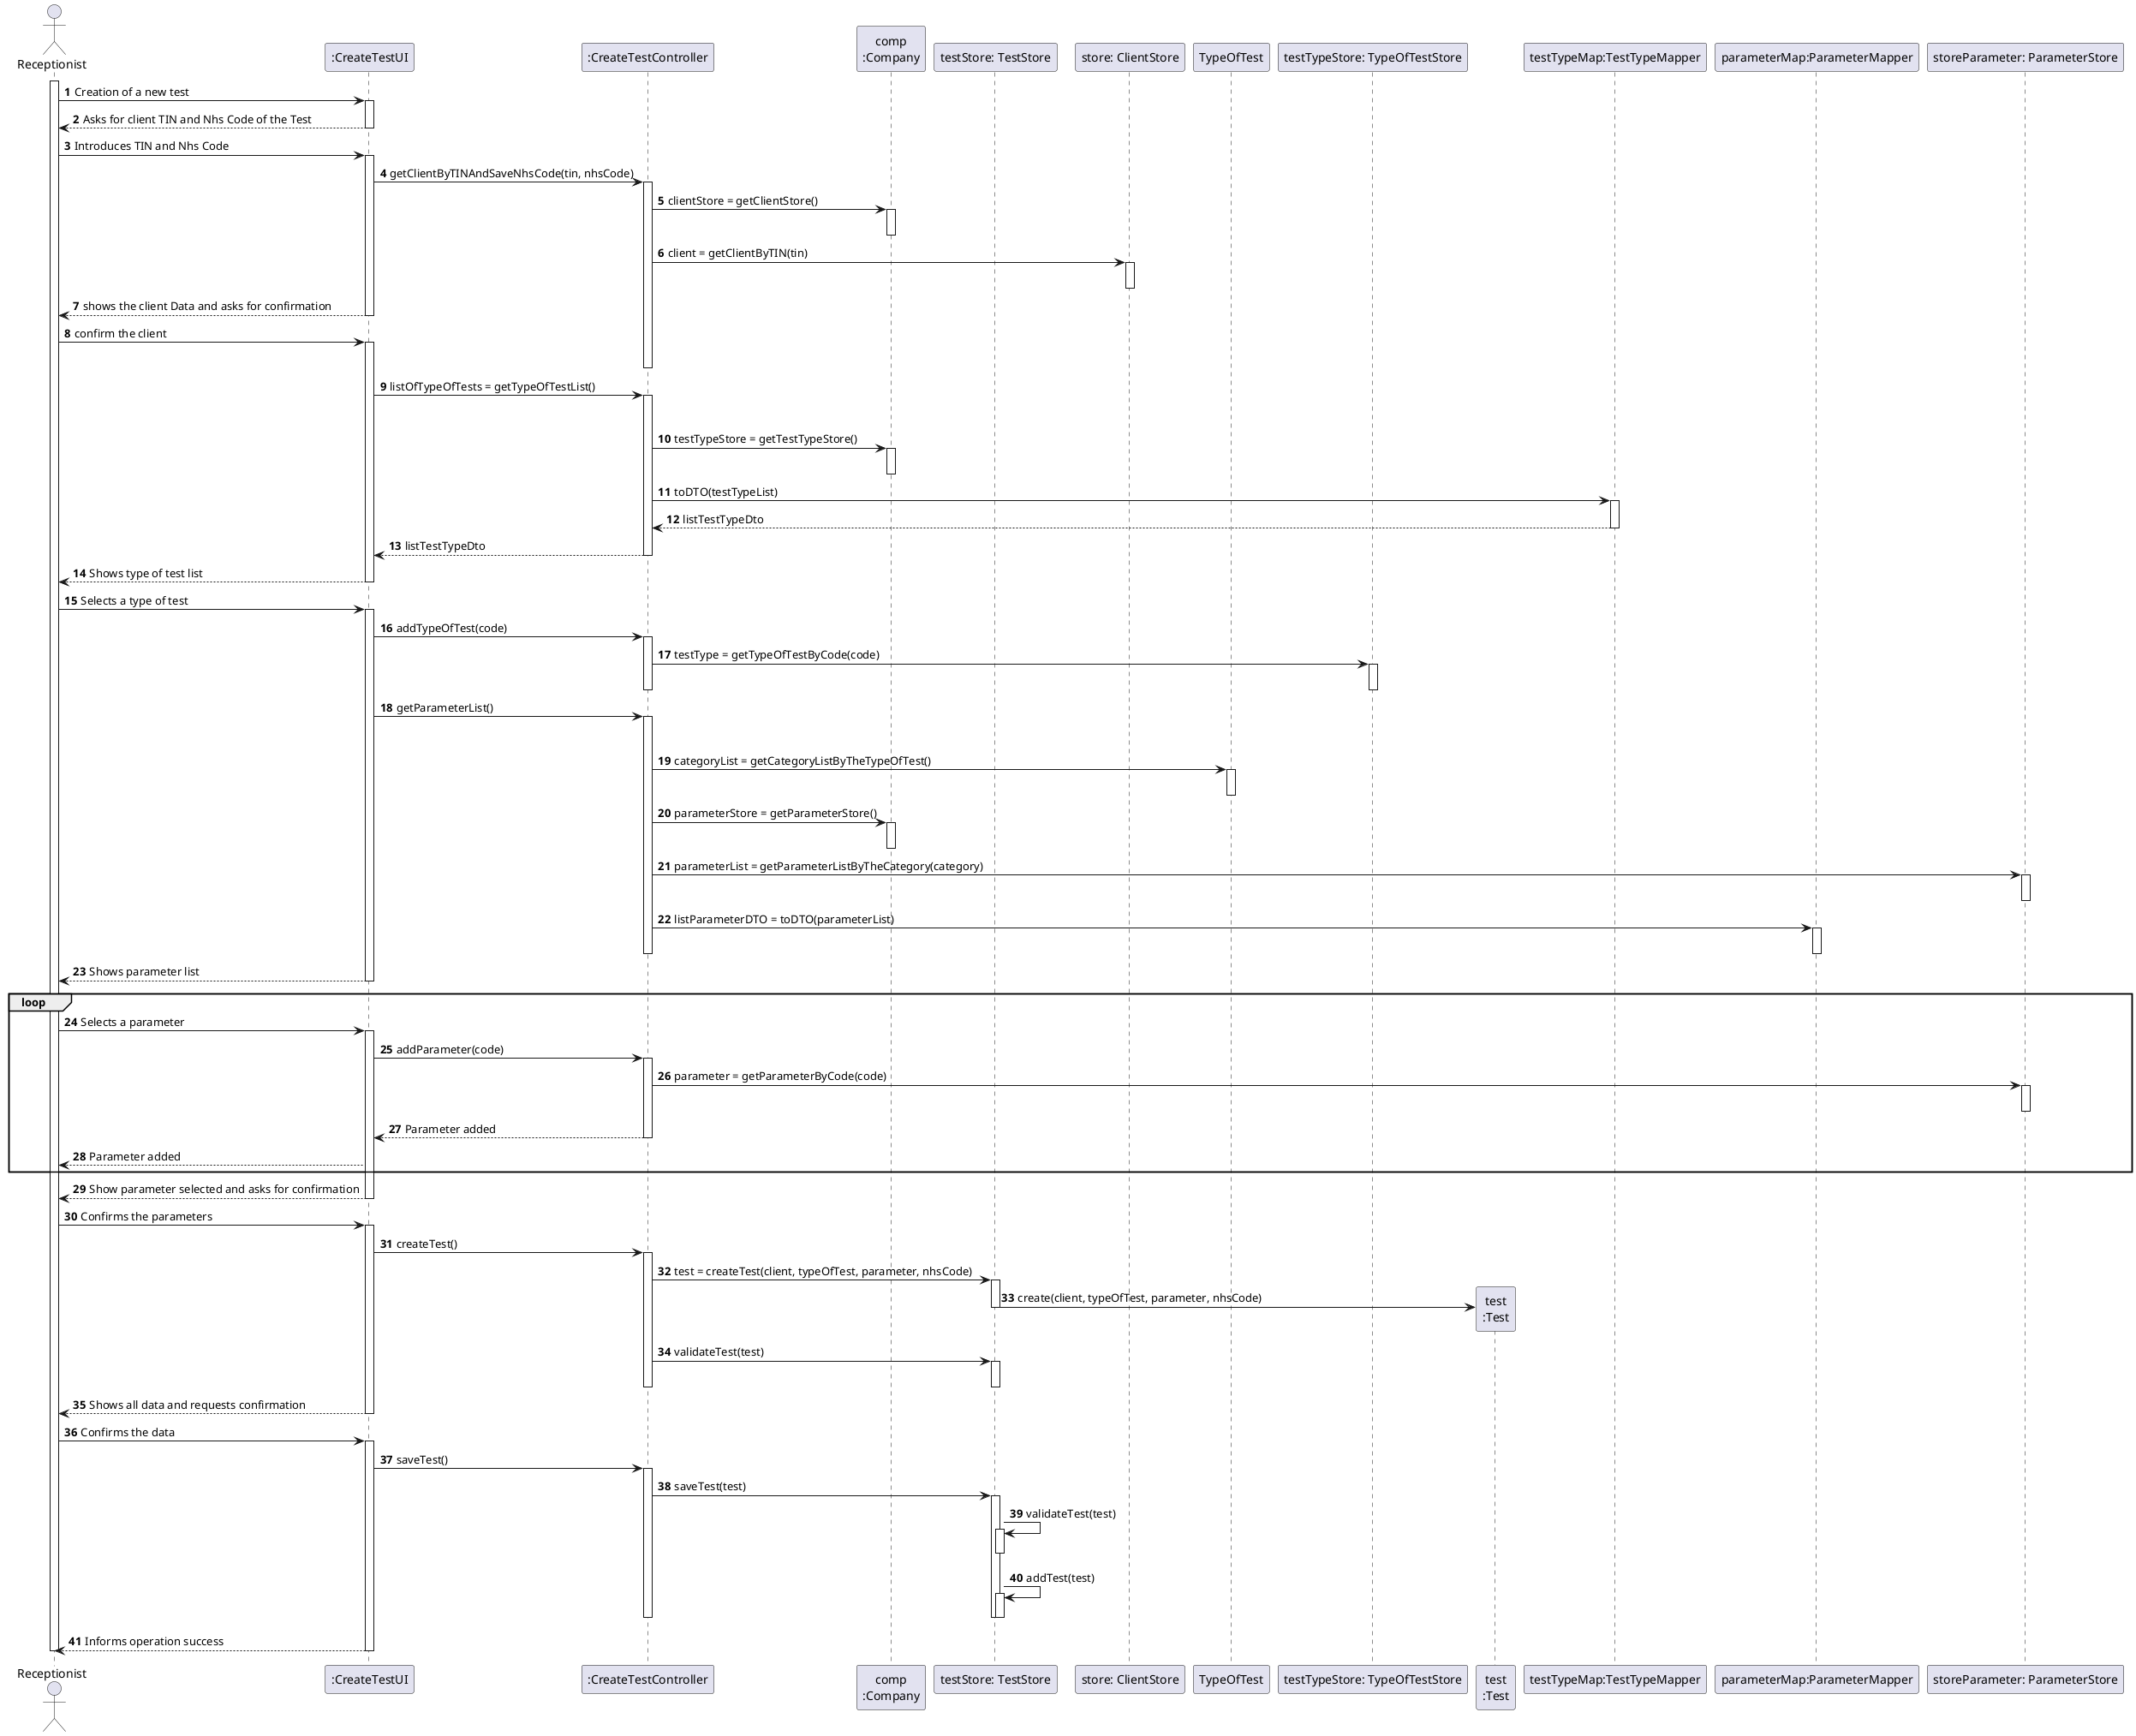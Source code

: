
@startuml
autonumber
actor "Receptionist" as REC

participant ":CreateTestUI" as UI
participant ":CreateTestController" as CTRL
participant "comp\n:Company" as COMP

participant "testStore: TestStore" as TSTORE

participant "store: ClientStore" as CSTORE

participant "TypeOfTest" as TT

participant "testTypeStore: TypeOfTestStore" as TTSTORE

participant "test\n:Test" as TEST


participant "testTypeMap:TestTypeMapper" as TMAPPER

participant "parameterMap:ParameterMapper" as PMAPPER
participant "storeParameter: ParameterStore" as PSTORE

activate REC
REC -> UI : Creation of a new test
activate UI
UI --> REC :Asks for client TIN and Nhs Code of the Test

deactivate UI
REC -> UI : Introduces TIN and Nhs Code
activate UI
UI -> CTRL : getClientByTINAndSaveNhsCode(tin, nhsCode)
activate CTRL




CTRL -> COMP : clientStore = getClientStore()
activate COMP
deactivate COMP
CTRL -> CSTORE :client = getClientByTIN(tin)
activate CSTORE
deactivate CSTORE

UI --> REC : shows the client Data and asks for confirmation
deactivate UI
REC -> UI : confirm the client
activate UI



deactivate CTRL
UI ->  CTRL : listOfTypeOfTests = getTypeOfTestList()
activate CTRL







deactivate TSTORE
deactivate TEST



CTRL -> COMP : testTypeStore = getTestTypeStore()
activate COMP
deactivate COMP


CTRL -> TMAPPER : toDTO(testTypeList)

activate TMAPPER


TMAPPER --> CTRL : listTestTypeDto
deactivate TMAPPER
CTRL --> UI : listTestTypeDto
deactivate CTRL
UI --> REC: Shows type of test list
deactivate CTRL
deactivate UI

REC -> UI : Selects a type of test
activate UI

UI -> CTRL : addTypeOfTest(code)
activate CTRL
CTRL -> TTSTORE : testType = getTypeOfTestByCode(code)
activate TTSTORE
deactivate TTSTORE
deactivate CTRL

UI -> CTRL : getParameterList()
activate CTRL

deactivate TSTORE
deactivate TEST



CTRL -> TT : categoryList = getCategoryListByTheTypeOfTest()
activate TT
deactivate TT



CTRL -> COMP : parameterStore = getParameterStore()
activate COMP
deactivate COMP


CTRL -> PSTORE : parameterList = getParameterListByTheCategory(category)
activate PSTORE
deactivate PSTORE

CTRL -> PMAPPER : listParameterDTO = toDTO(parameterList)
activate PMAPPER
deactivate PMAPPER

deactivate CTRL


UI --> REC : Shows parameter list
deactivate UI
loop
REC -> UI :  Selects a parameter
activate UI
UI -> CTRL : addParameter(code)
activate CTRL
CTRL -> PSTORE : parameter = getParameterByCode(code)
activate PSTORE
deactivate PSTORE



CTRL --> UI : Parameter added
deactivate CTRL

UI --> REC : Parameter added
end loop

UI --> REC : Show parameter selected and asks for confirmation
deactivate UI

REC -> UI : Confirms the parameters
activate UI

UI -> CTRL : createTest()




activate CTRL
CTRL -> TSTORE : test = createTest(client, typeOfTest, parameter, nhsCode)

activate TSTORE
  TSTORE -> TEST** : create(client, typeOfTest, parameter, nhsCode)
  activate TEST


deactivate TEST




deactivate TSTORE
  CTRL -> TSTORE : validateTest(test)
activate TSTORE
deactivate TSTORE
deactivate CTRL



UI --> REC : Shows all data and requests confirmation
deactivate UI
deactivate CTRL
  REC -> UI : Confirms the data
activate UI
  UI -> CTRL : saveTest()
activate CTRL


  CTRL -> TSTORE : saveTest(test)


  activate TSTORE
  TSTORE -> TSTORE : validateTest(test)
  activate TSTORE
  deactivate TSTORE
  TSTORE -> TSTORE : addTest(test)
activate TSTORE
deactivate TSTORE



deactivate TSTORE

deactivate CTRL

UI --> REC : Informs operation success
deactivate COMP
deactivate CTRL
deactivate UI
deactivate REC
deactivate TTSTORE
@enduml




